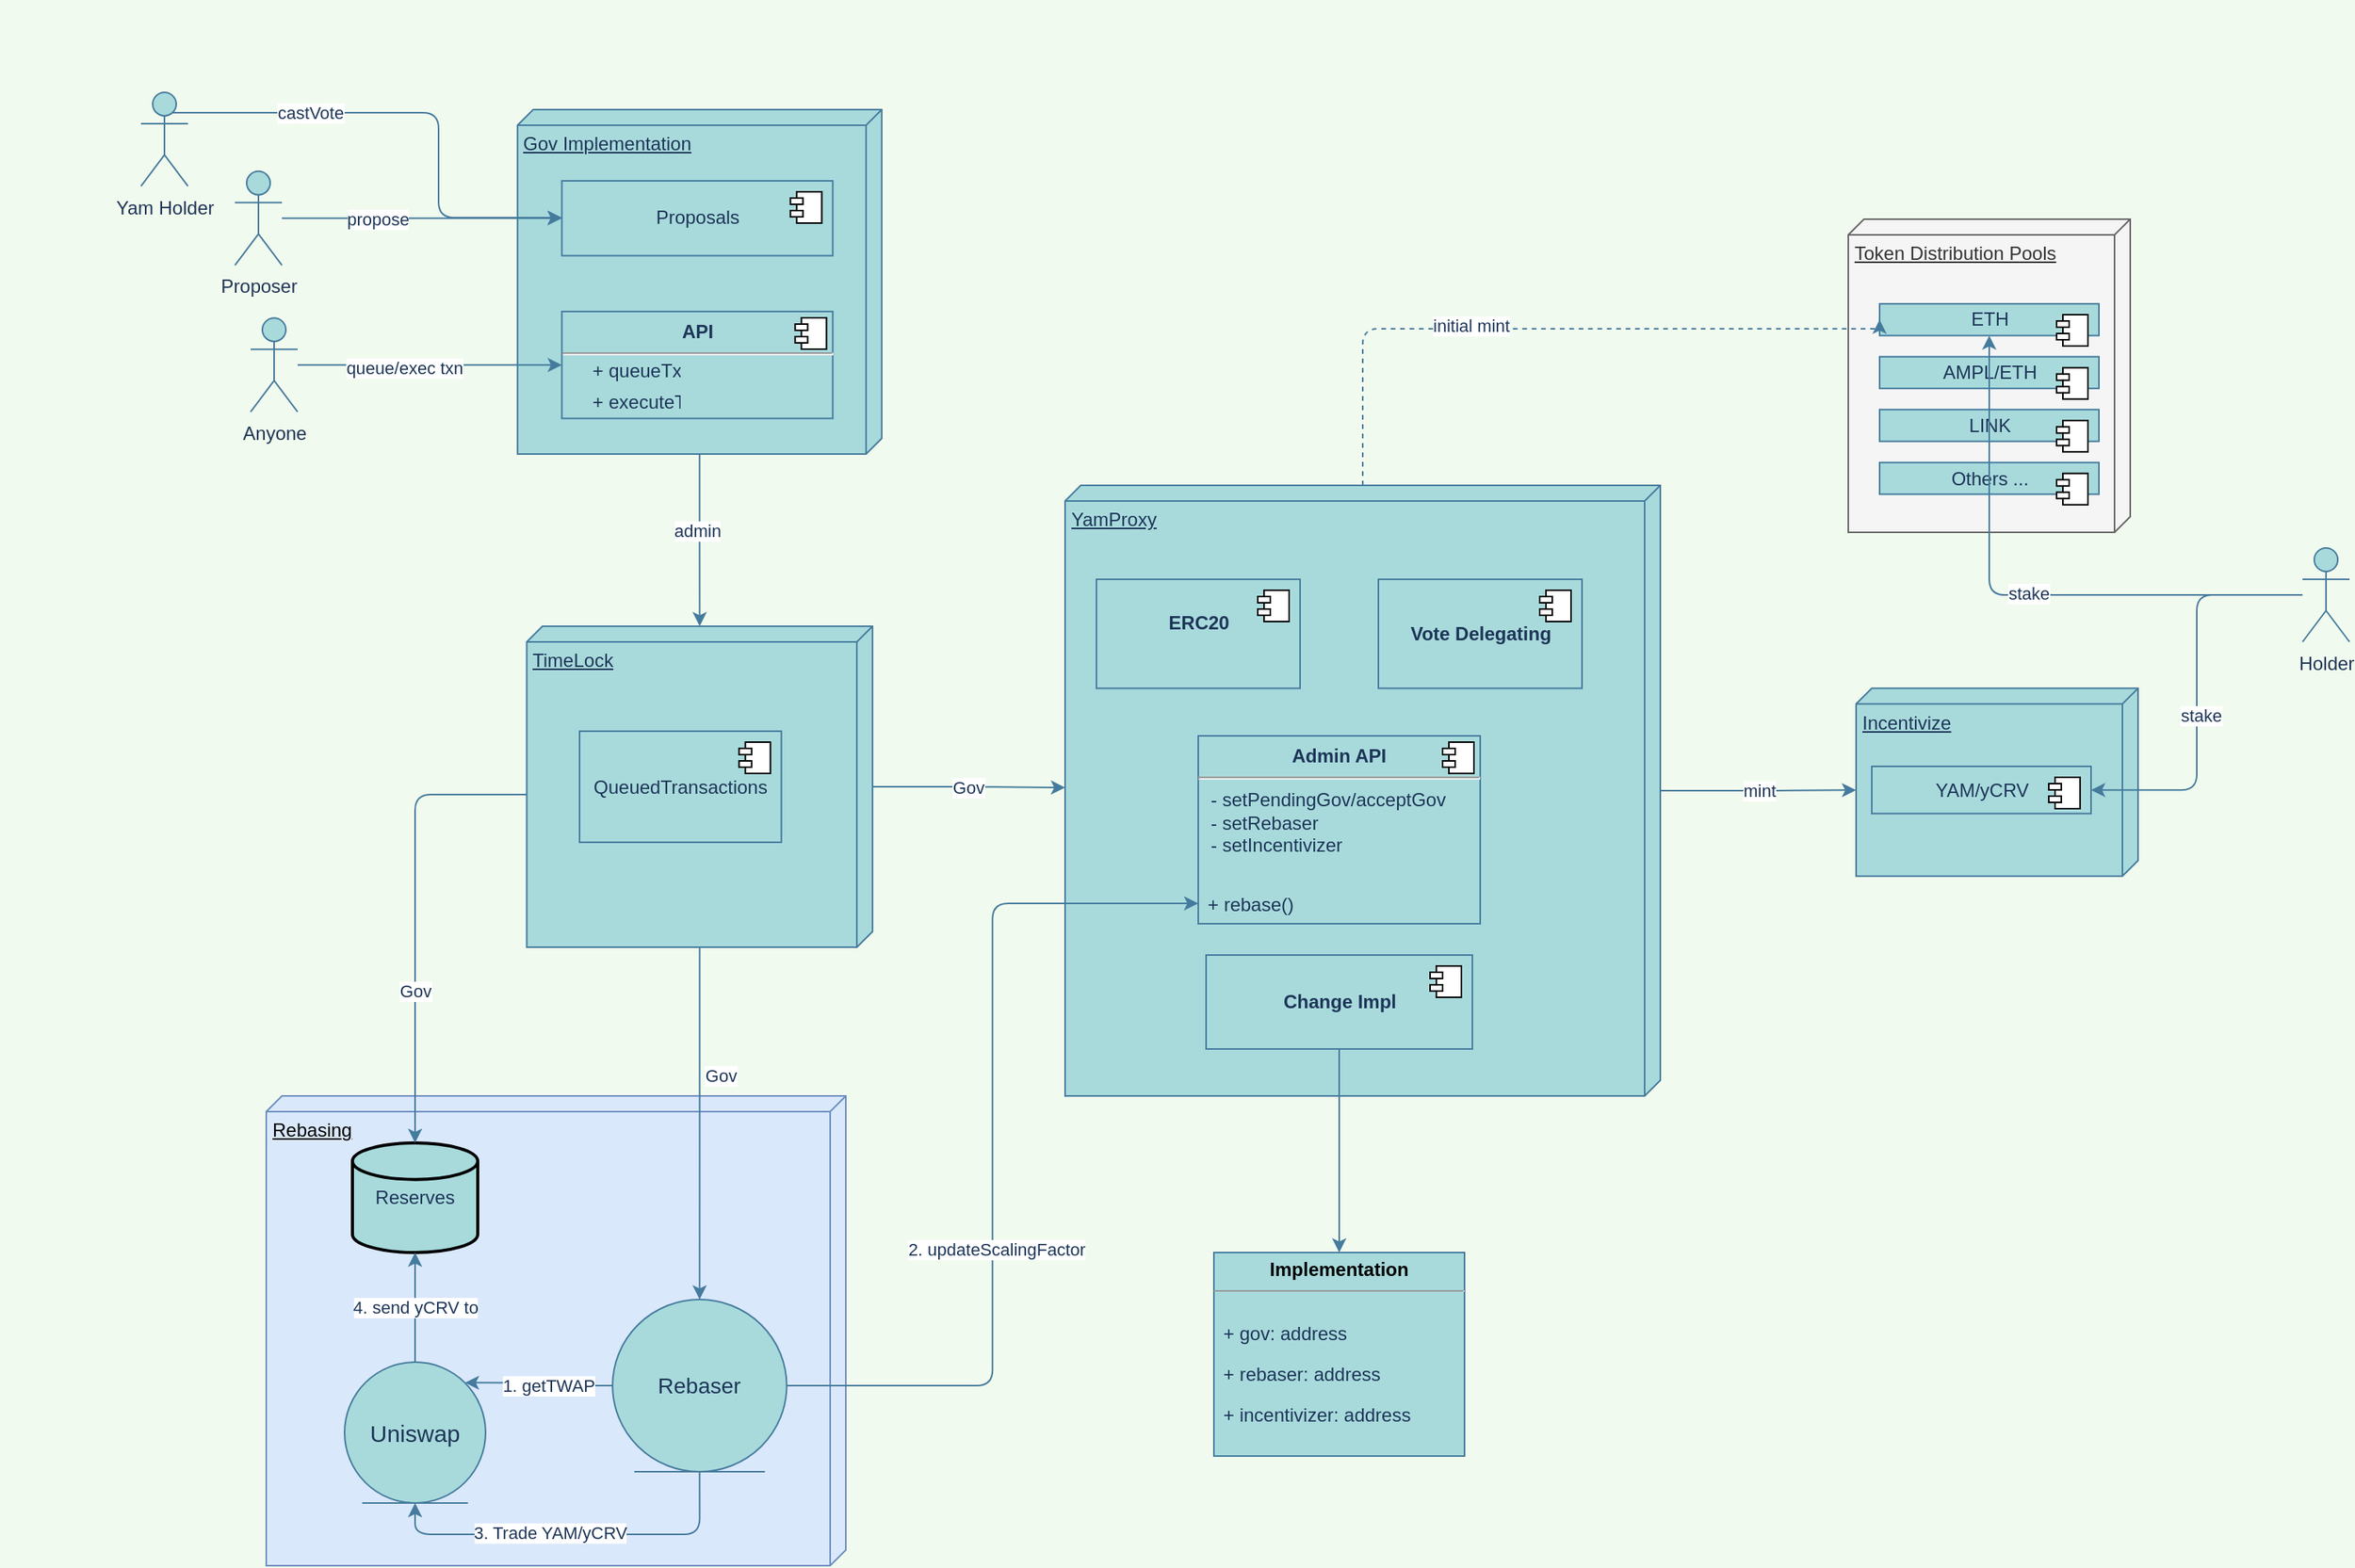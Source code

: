 <mxfile compressed="false" version="13.6.2" type="device">
  <diagram name="Page-1" id="5f0bae14-7c28-e335-631c-24af17079c00">
    <mxGraphModel dx="3023" dy="1114" grid="1" gridSize="10" guides="1" tooltips="1" connect="1" arrows="1" fold="1" page="1" pageScale="1" pageWidth="1100" pageHeight="850" background="#F1FAEE" math="0" shadow="0">
      <root>
        <mxCell id="0" />
        <mxCell id="1" parent="0" />
        <mxCell id="P2i-HHUua_utwsOdTMRU-45" value="" style="group" parent="1" vertex="1" connectable="0">
          <mxGeometry x="-370" y="1000" width="280" height="205" as="geometry" />
        </mxCell>
        <mxCell id="P2i-HHUua_utwsOdTMRU-42" value="TimeLock" style="verticalAlign=top;align=left;spacingTop=8;spacingLeft=2;spacingRight=12;shape=cube;size=10;direction=south;fontStyle=4;html=1;rounded=0;sketch=0;strokeColor=#457B9D;fillColor=#A8DADC;fontColor=#1D3557;" parent="P2i-HHUua_utwsOdTMRU-45" vertex="1">
          <mxGeometry x="-3.72" width="220.769" height="205" as="geometry" />
        </mxCell>
        <mxCell id="P2i-HHUua_utwsOdTMRU-43" value="QueuedTransactions" style="html=1;dropTarget=0;rounded=0;sketch=0;strokeColor=#457B9D;fillColor=#A8DADC;fontColor=#1D3557;" parent="P2i-HHUua_utwsOdTMRU-45" vertex="1">
          <mxGeometry x="30" y="67.02" width="128.84" height="70.96" as="geometry" />
        </mxCell>
        <mxCell id="P2i-HHUua_utwsOdTMRU-44" value="" style="shape=component;jettyWidth=8;jettyHeight=4;" parent="P2i-HHUua_utwsOdTMRU-43" vertex="1">
          <mxGeometry x="1" width="20" height="20" relative="1" as="geometry">
            <mxPoint x="-27" y="7" as="offset" />
          </mxGeometry>
        </mxCell>
        <mxCell id="P2i-HHUua_utwsOdTMRU-46" style="edgeStyle=orthogonalEdgeStyle;curved=0;rounded=1;sketch=0;orthogonalLoop=1;jettySize=auto;html=1;strokeColor=#457B9D;fillColor=#A8DADC;fontColor=#1D3557;entryX=0.495;entryY=1;entryDx=0;entryDy=0;entryPerimeter=0;" parent="1" source="P2i-HHUua_utwsOdTMRU-42" target="P2i-HHUua_utwsOdTMRU-7" edge="1">
          <mxGeometry relative="1" as="geometry" />
        </mxCell>
        <mxCell id="P2i-HHUua_utwsOdTMRU-48" value="Gov" style="edgeLabel;html=1;align=center;verticalAlign=middle;resizable=0;points=[];fontColor=#1D3557;" parent="P2i-HHUua_utwsOdTMRU-46" vertex="1" connectable="0">
          <mxGeometry x="-0.014" relative="1" as="geometry">
            <mxPoint as="offset" />
          </mxGeometry>
        </mxCell>
        <mxCell id="P2i-HHUua_utwsOdTMRU-47" value="" style="group" parent="1" vertex="1" connectable="0">
          <mxGeometry x="-30" y="910" width="685" height="395" as="geometry" />
        </mxCell>
        <mxCell id="P2i-HHUua_utwsOdTMRU-27" value="" style="group" parent="P2i-HHUua_utwsOdTMRU-47" vertex="1" connectable="0">
          <mxGeometry width="380" height="390" as="geometry" />
        </mxCell>
        <mxCell id="P2i-HHUua_utwsOdTMRU-7" value="YamProxy&lt;br&gt;" style="verticalAlign=top;align=left;spacingTop=8;spacingLeft=2;spacingRight=12;shape=cube;size=10;direction=south;fontStyle=4;html=1;rounded=0;sketch=0;strokeColor=#457B9D;fillColor=#A8DADC;fontColor=#1D3557;" parent="P2i-HHUua_utwsOdTMRU-27" vertex="1">
          <mxGeometry width="380" height="390" as="geometry" />
        </mxCell>
        <mxCell id="P2i-HHUua_utwsOdTMRU-16" value="&lt;b&gt;ERC20&lt;br&gt;&lt;br&gt;&lt;/b&gt;" style="html=1;dropTarget=0;rounded=0;sketch=0;strokeColor=#457B9D;fillColor=#A8DADC;fontColor=#1D3557;" parent="P2i-HHUua_utwsOdTMRU-27" vertex="1">
          <mxGeometry x="20" y="60" width="130" height="69.643" as="geometry" />
        </mxCell>
        <mxCell id="P2i-HHUua_utwsOdTMRU-17" value="" style="shape=component;jettyWidth=8;jettyHeight=4;" parent="P2i-HHUua_utwsOdTMRU-16" vertex="1">
          <mxGeometry x="1" width="20" height="20" relative="1" as="geometry">
            <mxPoint x="-27" y="7" as="offset" />
          </mxGeometry>
        </mxCell>
        <mxCell id="P2i-HHUua_utwsOdTMRU-19" value="&lt;b&gt;Vote Delegating&lt;br&gt;&lt;/b&gt;" style="html=1;dropTarget=0;rounded=0;sketch=0;strokeColor=#457B9D;fillColor=#A8DADC;fontColor=#1D3557;" parent="P2i-HHUua_utwsOdTMRU-27" vertex="1">
          <mxGeometry x="200" y="60" width="130" height="69.643" as="geometry" />
        </mxCell>
        <mxCell id="P2i-HHUua_utwsOdTMRU-20" value="" style="shape=component;jettyWidth=8;jettyHeight=4;" parent="P2i-HHUua_utwsOdTMRU-19" vertex="1">
          <mxGeometry x="1" width="20" height="20" relative="1" as="geometry">
            <mxPoint x="-27" y="7" as="offset" />
          </mxGeometry>
        </mxCell>
        <mxCell id="P2i-HHUua_utwsOdTMRU-28" value="&lt;b&gt;Change Impl&lt;/b&gt;" style="html=1;dropTarget=0;rounded=0;sketch=0;strokeColor=#457B9D;fillColor=#A8DADC;fontColor=#1D3557;" parent="P2i-HHUua_utwsOdTMRU-27" vertex="1">
          <mxGeometry x="90" y="300" width="170" height="60" as="geometry" />
        </mxCell>
        <mxCell id="P2i-HHUua_utwsOdTMRU-29" value="" style="shape=component;jettyWidth=8;jettyHeight=4;" parent="P2i-HHUua_utwsOdTMRU-28" vertex="1">
          <mxGeometry x="1" width="20" height="20" relative="1" as="geometry">
            <mxPoint x="-27" y="7" as="offset" />
          </mxGeometry>
        </mxCell>
        <mxCell id="P2i-HHUua_utwsOdTMRU-79" value="" style="group" parent="P2i-HHUua_utwsOdTMRU-27" vertex="1" connectable="0">
          <mxGeometry x="85" y="160" width="180" height="120" as="geometry" />
        </mxCell>
        <mxCell id="P2i-HHUua_utwsOdTMRU-24" value="&lt;p style=&quot;margin: 0px ; margin-top: 6px ; text-align: center&quot;&gt;&lt;b&gt;Admin API&lt;/b&gt;&lt;/p&gt;&lt;hr&gt;&lt;p style=&quot;margin: 0px ; margin-left: 8px&quot;&gt;- setPendingGov/acceptGov&lt;/p&gt;&lt;p style=&quot;margin: 0px ; margin-left: 8px&quot;&gt;- setRebaser&lt;/p&gt;&lt;p style=&quot;margin: 0px ; margin-left: 8px&quot;&gt;- setIncentivizer&lt;/p&gt;&lt;p style=&quot;margin: 0px ; margin-left: 8px&quot;&gt;&lt;br&gt;&lt;/p&gt;" style="align=left;overflow=fill;html=1;dropTarget=0;rounded=0;sketch=0;strokeColor=#457B9D;fillColor=#A8DADC;fontColor=#1D3557;" parent="P2i-HHUua_utwsOdTMRU-79" vertex="1">
          <mxGeometry width="180" height="120" as="geometry" />
        </mxCell>
        <mxCell id="P2i-HHUua_utwsOdTMRU-25" value="" style="shape=component;jettyWidth=8;jettyHeight=4;" parent="P2i-HHUua_utwsOdTMRU-24" vertex="1">
          <mxGeometry x="1" width="20" height="20" relative="1" as="geometry">
            <mxPoint x="-24" y="4" as="offset" />
          </mxGeometry>
        </mxCell>
        <mxCell id="P2i-HHUua_utwsOdTMRU-78" value="+ rebase()" style="text;strokeColor=none;fillColor=none;align=left;verticalAlign=top;spacingLeft=4;spacingRight=4;overflow=hidden;rotatable=0;points=[[0,0.5],[1,0.5]];portConstraint=eastwest;rounded=0;sketch=0;fontColor=#1D3557;" parent="P2i-HHUua_utwsOdTMRU-79" vertex="1">
          <mxGeometry y="94" width="100" height="26" as="geometry" />
        </mxCell>
        <mxCell id="P2i-HHUua_utwsOdTMRU-40" style="edgeStyle=orthogonalEdgeStyle;curved=0;rounded=1;sketch=0;orthogonalLoop=1;jettySize=auto;html=1;strokeColor=#457B9D;fillColor=#A8DADC;fontColor=#1D3557;" parent="P2i-HHUua_utwsOdTMRU-47" source="P2i-HHUua_utwsOdTMRU-28" target="P2i-HHUua_utwsOdTMRU-34" edge="1">
          <mxGeometry relative="1" as="geometry" />
        </mxCell>
        <mxCell id="P2i-HHUua_utwsOdTMRU-39" value="" style="group" parent="P2i-HHUua_utwsOdTMRU-47" vertex="1" connectable="0">
          <mxGeometry x="95" y="490" width="160" height="130" as="geometry" />
        </mxCell>
        <mxCell id="P2i-HHUua_utwsOdTMRU-34" value="&lt;p style=&quot;margin: 0px ; margin-top: 4px ; text-align: center&quot;&gt;&lt;b&gt;Implementation&lt;/b&gt;&lt;/p&gt;&lt;hr size=&quot;1&quot;&gt;&lt;p style=&quot;margin: 0px ; margin-left: 4px&quot;&gt;&lt;br&gt;&lt;/p&gt;" style="verticalAlign=top;align=left;overflow=fill;fontSize=12;fontFamily=Helvetica;html=1;rounded=0;sketch=0;strokeColor=#457B9D;fillColor=#A8DADC;" parent="P2i-HHUua_utwsOdTMRU-39" vertex="1">
          <mxGeometry width="160" height="130" as="geometry" />
        </mxCell>
        <mxCell id="P2i-HHUua_utwsOdTMRU-36" value="+ incentivizer: address" style="text;strokeColor=none;fillColor=none;align=left;verticalAlign=top;spacingLeft=4;spacingRight=4;overflow=hidden;rotatable=0;points=[[0,0.5],[1,0.5]];portConstraint=eastwest;rounded=0;sketch=0;fontColor=#1D3557;" parent="P2i-HHUua_utwsOdTMRU-39" vertex="1">
          <mxGeometry y="90" width="160" height="26" as="geometry" />
        </mxCell>
        <mxCell id="P2i-HHUua_utwsOdTMRU-37" value="+ rebaser: address" style="text;strokeColor=none;fillColor=none;align=left;verticalAlign=top;spacingLeft=4;spacingRight=4;overflow=hidden;rotatable=0;points=[[0,0.5],[1,0.5]];portConstraint=eastwest;rounded=0;sketch=0;fontColor=#1D3557;" parent="P2i-HHUua_utwsOdTMRU-39" vertex="1">
          <mxGeometry y="64" width="160" height="26" as="geometry" />
        </mxCell>
        <mxCell id="P2i-HHUua_utwsOdTMRU-38" value="+ gov: address" style="text;strokeColor=none;fillColor=none;align=left;verticalAlign=top;spacingLeft=4;spacingRight=4;overflow=hidden;rotatable=0;points=[[0,0.5],[1,0.5]];portConstraint=eastwest;rounded=0;sketch=0;fontColor=#1D3557;" parent="P2i-HHUua_utwsOdTMRU-39" vertex="1">
          <mxGeometry y="38" width="160" height="26" as="geometry" />
        </mxCell>
        <mxCell id="P2i-HHUua_utwsOdTMRU-121" value="" style="group" parent="P2i-HHUua_utwsOdTMRU-47" vertex="1" connectable="0">
          <mxGeometry x="505" y="129.64" width="180" height="120" as="geometry" />
        </mxCell>
        <mxCell id="P2i-HHUua_utwsOdTMRU-115" value="" style="group" parent="P2i-HHUua_utwsOdTMRU-121" vertex="1" connectable="0">
          <mxGeometry width="180" height="120" as="geometry" />
        </mxCell>
        <mxCell id="P2i-HHUua_utwsOdTMRU-112" value="Incentivize&lt;br&gt;&lt;br&gt;" style="verticalAlign=top;align=left;spacingTop=8;spacingLeft=2;spacingRight=12;shape=cube;size=10;direction=south;fontStyle=4;html=1;rounded=0;sketch=0;strokeColor=#457B9D;fillColor=#A8DADC;fontColor=#1D3557;" parent="P2i-HHUua_utwsOdTMRU-115" vertex="1">
          <mxGeometry width="180" height="120" as="geometry" />
        </mxCell>
        <mxCell id="P2i-HHUua_utwsOdTMRU-113" value="YAM/yCRV" style="html=1;dropTarget=0;rounded=0;sketch=0;strokeColor=#457B9D;fillColor=#A8DADC;fontColor=#1D3557;" parent="P2i-HHUua_utwsOdTMRU-115" vertex="1">
          <mxGeometry x="10" y="49.87" width="140" height="30.13" as="geometry" />
        </mxCell>
        <mxCell id="P2i-HHUua_utwsOdTMRU-114" value="" style="shape=component;jettyWidth=8;jettyHeight=4;" parent="P2i-HHUua_utwsOdTMRU-113" vertex="1">
          <mxGeometry x="1" width="20" height="20" relative="1" as="geometry">
            <mxPoint x="-27" y="7" as="offset" />
          </mxGeometry>
        </mxCell>
        <mxCell id="P2i-HHUua_utwsOdTMRU-118" value="mint" style="edgeStyle=orthogonalEdgeStyle;curved=0;rounded=1;sketch=0;orthogonalLoop=1;jettySize=auto;html=1;strokeColor=#457B9D;fillColor=#A8DADC;fontColor=#1D3557;entryX=0;entryY=0;entryDx=65;entryDy=180;entryPerimeter=0;" parent="P2i-HHUua_utwsOdTMRU-47" source="P2i-HHUua_utwsOdTMRU-7" target="P2i-HHUua_utwsOdTMRU-112" edge="1">
          <mxGeometry relative="1" as="geometry" />
        </mxCell>
        <mxCell id="P2i-HHUua_utwsOdTMRU-73" value="" style="group" parent="1" vertex="1" connectable="0">
          <mxGeometry x="-710" y="600" width="700" height="290" as="geometry" />
        </mxCell>
        <mxCell id="P2i-HHUua_utwsOdTMRU-53" value="Proposer" style="shape=umlActor;verticalLabelPosition=bottom;verticalAlign=top;html=1;rounded=0;sketch=0;strokeColor=#457B9D;fillColor=#A8DADC;fontColor=#1D3557;" parent="P2i-HHUua_utwsOdTMRU-73" vertex="1">
          <mxGeometry x="150" y="109.41" width="30" height="60" as="geometry" />
        </mxCell>
        <mxCell id="P2i-HHUua_utwsOdTMRU-61" value="Anyone" style="shape=umlActor;verticalLabelPosition=bottom;verticalAlign=top;html=1;rounded=0;sketch=0;strokeColor=#457B9D;fillColor=#A8DADC;fontColor=#1D3557;" parent="P2i-HHUua_utwsOdTMRU-73" vertex="1">
          <mxGeometry x="160" y="203.11" width="30" height="60" as="geometry" />
        </mxCell>
        <mxCell id="P2i-HHUua_utwsOdTMRU-49" value="" style="group" parent="P2i-HHUua_utwsOdTMRU-73" vertex="1" connectable="0">
          <mxGeometry x="331.66" y="70" width="230" height="220" as="geometry" />
        </mxCell>
        <mxCell id="P2i-HHUua_utwsOdTMRU-50" value="Gov Implementation" style="verticalAlign=top;align=left;spacingTop=8;spacingLeft=2;spacingRight=12;shape=cube;size=10;direction=south;fontStyle=4;html=1;rounded=0;sketch=0;strokeColor=#457B9D;fillColor=#A8DADC;fontColor=#1D3557;" parent="P2i-HHUua_utwsOdTMRU-49" vertex="1">
          <mxGeometry x="-1.256" width="232.516" height="220" as="geometry" />
        </mxCell>
        <mxCell id="P2i-HHUua_utwsOdTMRU-51" value="Proposals" style="html=1;dropTarget=0;rounded=0;sketch=0;strokeColor=#457B9D;fillColor=#A8DADC;fontColor=#1D3557;" parent="P2i-HHUua_utwsOdTMRU-49" vertex="1">
          <mxGeometry x="27.05" y="45.52" width="172.95" height="47.78" as="geometry" />
        </mxCell>
        <mxCell id="P2i-HHUua_utwsOdTMRU-52" value="" style="shape=component;jettyWidth=8;jettyHeight=4;" parent="P2i-HHUua_utwsOdTMRU-51" vertex="1">
          <mxGeometry x="1" width="20" height="20" relative="1" as="geometry">
            <mxPoint x="-27" y="7" as="offset" />
          </mxGeometry>
        </mxCell>
        <mxCell id="P2i-HHUua_utwsOdTMRU-66" value="&lt;p style=&quot;margin: 0px ; margin-top: 6px ; text-align: center&quot;&gt;&lt;b&gt;API&lt;/b&gt;&lt;/p&gt;&lt;hr&gt;&lt;p style=&quot;margin: 0px ; margin-left: 8px&quot;&gt;&lt;br&gt;&lt;/p&gt;" style="align=left;overflow=fill;html=1;dropTarget=0;rounded=0;sketch=0;strokeColor=#457B9D;fillColor=#A8DADC;fontColor=#1D3557;" parent="P2i-HHUua_utwsOdTMRU-49" vertex="1">
          <mxGeometry x="27.05" y="128.97" width="172.95" height="68.28" as="geometry" />
        </mxCell>
        <mxCell id="P2i-HHUua_utwsOdTMRU-67" value="" style="shape=component;jettyWidth=8;jettyHeight=4;" parent="P2i-HHUua_utwsOdTMRU-66" vertex="1">
          <mxGeometry x="1" width="20" height="20" relative="1" as="geometry">
            <mxPoint x="-24" y="4" as="offset" />
          </mxGeometry>
        </mxCell>
        <mxCell id="P2i-HHUua_utwsOdTMRU-68" value="+ queueTxn" style="text;strokeColor=none;fillColor=none;align=left;verticalAlign=top;spacingLeft=4;spacingRight=4;overflow=hidden;rotatable=0;points=[[0,0.5],[1,0.5]];portConstraint=eastwest;rounded=0;sketch=0;fontColor=#1D3557;" parent="P2i-HHUua_utwsOdTMRU-49" vertex="1">
          <mxGeometry x="40.588" y="153.241" width="67.647" height="19.724" as="geometry" />
        </mxCell>
        <mxCell id="P2i-HHUua_utwsOdTMRU-69" value="+ executeTxn" style="text;strokeColor=none;fillColor=none;align=left;verticalAlign=top;spacingLeft=4;spacingRight=4;overflow=hidden;rotatable=0;points=[[0,0.5],[1,0.5]];portConstraint=eastwest;rounded=0;sketch=0;fontColor=#1D3557;" parent="P2i-HHUua_utwsOdTMRU-49" vertex="1">
          <mxGeometry x="40.588" y="172.966" width="67.647" height="19.724" as="geometry" />
        </mxCell>
        <mxCell id="P2i-HHUua_utwsOdTMRU-54" style="edgeStyle=orthogonalEdgeStyle;curved=0;rounded=1;sketch=0;orthogonalLoop=1;jettySize=auto;html=1;entryX=0;entryY=0.5;entryDx=0;entryDy=0;strokeColor=#457B9D;fillColor=#A8DADC;fontColor=#1D3557;" parent="P2i-HHUua_utwsOdTMRU-73" source="P2i-HHUua_utwsOdTMRU-53" target="P2i-HHUua_utwsOdTMRU-51" edge="1">
          <mxGeometry relative="1" as="geometry" />
        </mxCell>
        <mxCell id="P2i-HHUua_utwsOdTMRU-55" value="propose" style="edgeLabel;html=1;align=center;verticalAlign=middle;resizable=0;points=[];fontColor=#1D3557;" parent="P2i-HHUua_utwsOdTMRU-54" vertex="1" connectable="0">
          <mxGeometry x="0.004" y="-1" relative="1" as="geometry">
            <mxPoint x="-28.57" y="-1" as="offset" />
          </mxGeometry>
        </mxCell>
        <mxCell id="P2i-HHUua_utwsOdTMRU-62" style="edgeStyle=orthogonalEdgeStyle;curved=0;rounded=1;sketch=0;orthogonalLoop=1;jettySize=auto;html=1;strokeColor=#457B9D;fillColor=#A8DADC;fontColor=#1D3557;" parent="P2i-HHUua_utwsOdTMRU-73" source="P2i-HHUua_utwsOdTMRU-61" target="P2i-HHUua_utwsOdTMRU-66" edge="1">
          <mxGeometry relative="1" as="geometry">
            <mxPoint x="80" y="240" as="targetPoint" />
          </mxGeometry>
        </mxCell>
        <mxCell id="P2i-HHUua_utwsOdTMRU-70" value="queue/exec txn" style="edgeLabel;html=1;align=center;verticalAlign=middle;resizable=0;points=[];fontColor=#1D3557;" parent="P2i-HHUua_utwsOdTMRU-62" vertex="1" connectable="0">
          <mxGeometry x="-0.197" y="-2" relative="1" as="geometry">
            <mxPoint as="offset" />
          </mxGeometry>
        </mxCell>
        <mxCell id="P2i-HHUua_utwsOdTMRU-57" style="edgeStyle=orthogonalEdgeStyle;curved=0;rounded=1;sketch=0;orthogonalLoop=1;jettySize=auto;html=1;strokeColor=#457B9D;fillColor=#A8DADC;fontColor=#1D3557;exitX=0.367;exitY=0.217;exitDx=0;exitDy=0;exitPerimeter=0;" parent="P2i-HHUua_utwsOdTMRU-73" source="P2i-HHUua_utwsOdTMRU-56" target="P2i-HHUua_utwsOdTMRU-51" edge="1">
          <mxGeometry relative="1" as="geometry">
            <mxPoint x="830" y="110" as="sourcePoint" />
            <Array as="points">
              <mxPoint x="280" y="72" />
              <mxPoint x="280" y="139" />
            </Array>
          </mxGeometry>
        </mxCell>
        <mxCell id="P2i-HHUua_utwsOdTMRU-123" value="castVote" style="edgeLabel;html=1;align=center;verticalAlign=middle;resizable=0;points=[];fontColor=#1D3557;" parent="P2i-HHUua_utwsOdTMRU-57" vertex="1" connectable="0">
          <mxGeometry x="-0.413" relative="1" as="geometry">
            <mxPoint x="1" as="offset" />
          </mxGeometry>
        </mxCell>
        <mxCell id="P2i-HHUua_utwsOdTMRU-56" value="Yam Holder" style="shape=umlActor;verticalLabelPosition=bottom;verticalAlign=top;html=1;rounded=0;sketch=0;strokeColor=#457B9D;fillColor=#A8DADC;fontColor=#1D3557;" parent="P2i-HHUua_utwsOdTMRU-73" vertex="1">
          <mxGeometry x="90" y="58.97" width="30" height="60" as="geometry" />
        </mxCell>
        <mxCell id="P2i-HHUua_utwsOdTMRU-94" value="" style="group" parent="1" vertex="1" connectable="0">
          <mxGeometry x="-540" y="1300" width="370" height="300" as="geometry" />
        </mxCell>
        <mxCell id="P2i-HHUua_utwsOdTMRU-93" value="Rebasing" style="verticalAlign=top;align=left;spacingTop=8;spacingLeft=2;spacingRight=12;shape=cube;size=10;direction=south;fontStyle=4;html=1;rounded=0;sketch=0;fillColor=#dae8fc;strokeColor=#6c8ebf;" parent="P2i-HHUua_utwsOdTMRU-94" vertex="1">
          <mxGeometry width="370" height="300" as="geometry" />
        </mxCell>
        <mxCell id="P2i-HHUua_utwsOdTMRU-81" value="&lt;font style=&quot;font-size: 15px&quot;&gt;Uniswap&lt;/font&gt;" style="ellipse;shape=umlEntity;whiteSpace=wrap;html=1;rounded=0;sketch=0;strokeColor=#457B9D;fillColor=#A8DADC;fontColor=#1D3557;" parent="P2i-HHUua_utwsOdTMRU-94" vertex="1">
          <mxGeometry x="50" y="170" width="90" height="90" as="geometry" />
        </mxCell>
        <mxCell id="P2i-HHUua_utwsOdTMRU-87" value="&lt;font style=&quot;font-size: 14px&quot;&gt;Rebaser&lt;/font&gt;" style="ellipse;shape=umlEntity;whiteSpace=wrap;html=1;rounded=0;sketch=0;strokeColor=#457B9D;fillColor=#A8DADC;fontColor=#1D3557;" parent="P2i-HHUua_utwsOdTMRU-94" vertex="1">
          <mxGeometry x="221.08" y="130" width="111.16" height="110" as="geometry" />
        </mxCell>
        <mxCell id="P2i-HHUua_utwsOdTMRU-82" style="edgeStyle=orthogonalEdgeStyle;curved=0;rounded=1;sketch=0;orthogonalLoop=1;jettySize=auto;html=1;entryX=1;entryY=0;entryDx=0;entryDy=0;strokeColor=#457B9D;fillColor=#A8DADC;fontColor=#1D3557;exitX=0;exitY=0.5;exitDx=0;exitDy=0;" parent="P2i-HHUua_utwsOdTMRU-94" source="P2i-HHUua_utwsOdTMRU-87" target="P2i-HHUua_utwsOdTMRU-81" edge="1">
          <mxGeometry relative="1" as="geometry">
            <mxPoint x="270" y="200" as="sourcePoint" />
          </mxGeometry>
        </mxCell>
        <mxCell id="P2i-HHUua_utwsOdTMRU-83" value="1. getTWAP" style="edgeLabel;html=1;align=center;verticalAlign=middle;resizable=0;points=[];fontColor=#1D3557;" parent="P2i-HHUua_utwsOdTMRU-82" vertex="1" connectable="0">
          <mxGeometry x="0.173" y="2" relative="1" as="geometry">
            <mxPoint x="13.12" y="-0.19" as="offset" />
          </mxGeometry>
        </mxCell>
        <mxCell id="P2i-HHUua_utwsOdTMRU-85" style="edgeStyle=orthogonalEdgeStyle;curved=0;rounded=1;sketch=0;orthogonalLoop=1;jettySize=auto;html=1;exitX=0.5;exitY=1;exitDx=0;exitDy=0;entryX=0.5;entryY=1;entryDx=0;entryDy=0;strokeColor=#457B9D;fillColor=#A8DADC;fontColor=#1D3557;" parent="P2i-HHUua_utwsOdTMRU-94" source="P2i-HHUua_utwsOdTMRU-87" target="P2i-HHUua_utwsOdTMRU-81" edge="1">
          <mxGeometry relative="1" as="geometry">
            <mxPoint x="345" y="260" as="sourcePoint" />
          </mxGeometry>
        </mxCell>
        <mxCell id="P2i-HHUua_utwsOdTMRU-86" value="3. Trade YAM/yCRV" style="edgeLabel;html=1;align=center;verticalAlign=middle;resizable=0;points=[];fontColor=#1D3557;" parent="P2i-HHUua_utwsOdTMRU-85" vertex="1" connectable="0">
          <mxGeometry x="0.121" y="-1" relative="1" as="geometry">
            <mxPoint as="offset" />
          </mxGeometry>
        </mxCell>
        <mxCell id="P2i-HHUua_utwsOdTMRU-90" value="Reserves" style="strokeWidth=2;html=1;shape=mxgraph.flowchart.database;whiteSpace=wrap;rounded=0;sketch=0;fillColor=#A8DADC;fontColor=#1D3557;" parent="P2i-HHUua_utwsOdTMRU-94" vertex="1">
          <mxGeometry x="55" y="30" width="80" height="70" as="geometry" />
        </mxCell>
        <mxCell id="P2i-HHUua_utwsOdTMRU-91" value="4. send yCRV to" style="edgeStyle=orthogonalEdgeStyle;curved=0;rounded=1;sketch=0;orthogonalLoop=1;jettySize=auto;html=1;entryX=0.5;entryY=1;entryDx=0;entryDy=0;entryPerimeter=0;strokeColor=#457B9D;fillColor=#A8DADC;fontColor=#1D3557;" parent="P2i-HHUua_utwsOdTMRU-94" source="P2i-HHUua_utwsOdTMRU-81" target="P2i-HHUua_utwsOdTMRU-90" edge="1">
          <mxGeometry relative="1" as="geometry" />
        </mxCell>
        <mxCell id="P2i-HHUua_utwsOdTMRU-77" style="edgeStyle=orthogonalEdgeStyle;curved=0;rounded=1;sketch=0;orthogonalLoop=1;jettySize=auto;html=1;strokeColor=#457B9D;fillColor=#A8DADC;fontColor=#1D3557;exitX=1;exitY=0.5;exitDx=0;exitDy=0;" parent="1" source="P2i-HHUua_utwsOdTMRU-87" target="P2i-HHUua_utwsOdTMRU-78" edge="1">
          <mxGeometry relative="1" as="geometry">
            <mxPoint x="-110" y="1495" as="sourcePoint" />
          </mxGeometry>
        </mxCell>
        <mxCell id="P2i-HHUua_utwsOdTMRU-84" value="2. updateScalingFactor" style="edgeLabel;html=1;align=center;verticalAlign=middle;resizable=0;points=[];fontColor=#1D3557;" parent="P2i-HHUua_utwsOdTMRU-77" vertex="1" connectable="0">
          <mxGeometry x="-0.232" y="-1" relative="1" as="geometry">
            <mxPoint x="1" as="offset" />
          </mxGeometry>
        </mxCell>
        <mxCell id="P2i-HHUua_utwsOdTMRU-75" style="edgeStyle=orthogonalEdgeStyle;curved=0;rounded=1;sketch=0;orthogonalLoop=1;jettySize=auto;html=1;entryX=0.5;entryY=0;entryDx=0;entryDy=0;strokeColor=#457B9D;fillColor=#A8DADC;fontColor=#1D3557;" parent="1" source="P2i-HHUua_utwsOdTMRU-42" target="P2i-HHUua_utwsOdTMRU-87" edge="1">
          <mxGeometry relative="1" as="geometry">
            <mxPoint x="-195" y="1440" as="targetPoint" />
          </mxGeometry>
        </mxCell>
        <mxCell id="P2i-HHUua_utwsOdTMRU-76" value="Gov" style="edgeLabel;html=1;align=center;verticalAlign=middle;resizable=0;points=[];fontColor=#1D3557;" parent="P2i-HHUua_utwsOdTMRU-75" vertex="1" connectable="0">
          <mxGeometry x="-0.276" y="13" relative="1" as="geometry">
            <mxPoint as="offset" />
          </mxGeometry>
        </mxCell>
        <mxCell id="P2i-HHUua_utwsOdTMRU-89" style="edgeStyle=orthogonalEdgeStyle;curved=0;rounded=1;sketch=0;orthogonalLoop=1;jettySize=auto;html=1;exitX=0;exitY=0;exitDx=107.5;exitDy=220.769;exitPerimeter=0;strokeColor=#457B9D;fillColor=#A8DADC;fontColor=#1D3557;" parent="1" source="P2i-HHUua_utwsOdTMRU-42" target="P2i-HHUua_utwsOdTMRU-90" edge="1">
          <mxGeometry relative="1" as="geometry">
            <mxPoint x="-590" y="1319" as="targetPoint" />
          </mxGeometry>
        </mxCell>
        <mxCell id="P2i-HHUua_utwsOdTMRU-92" value="Gov" style="edgeLabel;html=1;align=center;verticalAlign=middle;resizable=0;points=[];fontColor=#1D3557;" parent="P2i-HHUua_utwsOdTMRU-89" vertex="1" connectable="0">
          <mxGeometry x="-0.048" y="57" relative="1" as="geometry">
            <mxPoint x="-57" y="57" as="offset" />
          </mxGeometry>
        </mxCell>
        <mxCell id="P2i-HHUua_utwsOdTMRU-107" value="" style="group" parent="1" vertex="1" connectable="0">
          <mxGeometry x="440" y="740" width="250" height="250" as="geometry" />
        </mxCell>
        <mxCell id="P2i-HHUua_utwsOdTMRU-95" value="Token Distribution Pools" style="verticalAlign=top;align=left;spacingTop=8;spacingLeft=2;spacingRight=12;shape=cube;size=10;direction=south;fontStyle=4;html=1;rounded=0;sketch=0;strokeColor=#666666;fillColor=#f5f5f5;fontColor=#333333;" parent="P2i-HHUua_utwsOdTMRU-107" vertex="1">
          <mxGeometry x="30" width="180" height="200" as="geometry" />
        </mxCell>
        <mxCell id="P2i-HHUua_utwsOdTMRU-96" value="ETH" style="html=1;dropTarget=0;rounded=0;sketch=0;strokeColor=#457B9D;fillColor=#A8DADC;fontColor=#1D3557;" parent="P2i-HHUua_utwsOdTMRU-107" vertex="1">
          <mxGeometry x="50" y="54.054" width="140" height="20.27" as="geometry" />
        </mxCell>
        <mxCell id="P2i-HHUua_utwsOdTMRU-97" value="" style="shape=component;jettyWidth=8;jettyHeight=4;" parent="P2i-HHUua_utwsOdTMRU-96" vertex="1">
          <mxGeometry x="1" width="20" height="20" relative="1" as="geometry">
            <mxPoint x="-27" y="7" as="offset" />
          </mxGeometry>
        </mxCell>
        <mxCell id="P2i-HHUua_utwsOdTMRU-98" value="AMPL/ETH" style="html=1;dropTarget=0;rounded=0;sketch=0;strokeColor=#457B9D;fillColor=#A8DADC;fontColor=#1D3557;" parent="P2i-HHUua_utwsOdTMRU-107" vertex="1">
          <mxGeometry x="50" y="87.838" width="140" height="20.27" as="geometry" />
        </mxCell>
        <mxCell id="P2i-HHUua_utwsOdTMRU-99" value="" style="shape=component;jettyWidth=8;jettyHeight=4;" parent="P2i-HHUua_utwsOdTMRU-98" vertex="1">
          <mxGeometry x="1" width="20" height="20" relative="1" as="geometry">
            <mxPoint x="-27" y="7" as="offset" />
          </mxGeometry>
        </mxCell>
        <mxCell id="P2i-HHUua_utwsOdTMRU-101" value="Others ..." style="html=1;dropTarget=0;rounded=0;sketch=0;strokeColor=#457B9D;fillColor=#A8DADC;fontColor=#1D3557;" parent="P2i-HHUua_utwsOdTMRU-107" vertex="1">
          <mxGeometry x="50" y="155.405" width="140" height="20.27" as="geometry" />
        </mxCell>
        <mxCell id="P2i-HHUua_utwsOdTMRU-102" value="" style="shape=component;jettyWidth=8;jettyHeight=4;" parent="P2i-HHUua_utwsOdTMRU-101" vertex="1">
          <mxGeometry x="1" width="20" height="20" relative="1" as="geometry">
            <mxPoint x="-27" y="7" as="offset" />
          </mxGeometry>
        </mxCell>
        <mxCell id="P2i-HHUua_utwsOdTMRU-103" value="LINK" style="html=1;dropTarget=0;rounded=0;sketch=0;strokeColor=#457B9D;fillColor=#A8DADC;fontColor=#1D3557;" parent="P2i-HHUua_utwsOdTMRU-107" vertex="1">
          <mxGeometry x="50" y="121.622" width="140" height="20.27" as="geometry" />
        </mxCell>
        <mxCell id="P2i-HHUua_utwsOdTMRU-104" value="" style="shape=component;jettyWidth=8;jettyHeight=4;" parent="P2i-HHUua_utwsOdTMRU-103" vertex="1">
          <mxGeometry x="1" width="20" height="20" relative="1" as="geometry">
            <mxPoint x="-27" y="7" as="offset" />
          </mxGeometry>
        </mxCell>
        <mxCell id="P2i-HHUua_utwsOdTMRU-109" style="edgeStyle=orthogonalEdgeStyle;curved=0;rounded=1;sketch=0;orthogonalLoop=1;jettySize=auto;html=1;strokeColor=#457B9D;fillColor=#A8DADC;fontColor=#1D3557;" parent="1" source="P2i-HHUua_utwsOdTMRU-108" target="P2i-HHUua_utwsOdTMRU-96" edge="1">
          <mxGeometry relative="1" as="geometry" />
        </mxCell>
        <mxCell id="P2i-HHUua_utwsOdTMRU-110" value="stake" style="edgeLabel;html=1;align=center;verticalAlign=middle;resizable=0;points=[];fontColor=#1D3557;" parent="P2i-HHUua_utwsOdTMRU-109" vertex="1" connectable="0">
          <mxGeometry x="-0.041" y="-1" relative="1" as="geometry">
            <mxPoint as="offset" />
          </mxGeometry>
        </mxCell>
        <mxCell id="P2i-HHUua_utwsOdTMRU-108" value="Holder" style="shape=umlActor;verticalLabelPosition=bottom;verticalAlign=top;html=1;rounded=0;sketch=0;strokeColor=#457B9D;fillColor=#A8DADC;fontColor=#1D3557;" parent="1" vertex="1">
          <mxGeometry x="760" y="950" width="30" height="60" as="geometry" />
        </mxCell>
        <mxCell id="P2i-HHUua_utwsOdTMRU-116" style="edgeStyle=orthogonalEdgeStyle;curved=0;rounded=1;sketch=0;orthogonalLoop=1;jettySize=auto;html=1;entryX=1;entryY=0.5;entryDx=0;entryDy=0;strokeColor=#457B9D;fillColor=#A8DADC;fontColor=#1D3557;" parent="1" source="P2i-HHUua_utwsOdTMRU-108" target="P2i-HHUua_utwsOdTMRU-113" edge="1">
          <mxGeometry relative="1" as="geometry" />
        </mxCell>
        <mxCell id="P2i-HHUua_utwsOdTMRU-117" value="stake" style="edgeLabel;html=1;align=center;verticalAlign=middle;resizable=0;points=[];fontColor=#1D3557;" parent="P2i-HHUua_utwsOdTMRU-116" vertex="1" connectable="0">
          <mxGeometry x="0.114" y="2" relative="1" as="geometry">
            <mxPoint as="offset" />
          </mxGeometry>
        </mxCell>
        <mxCell id="P2i-HHUua_utwsOdTMRU-119" style="edgeStyle=orthogonalEdgeStyle;curved=0;rounded=1;sketch=0;orthogonalLoop=1;jettySize=auto;html=1;entryX=0;entryY=0.5;entryDx=0;entryDy=0;strokeColor=#457B9D;fillColor=#A8DADC;fontColor=#1D3557;dashed=1;" parent="1" source="P2i-HHUua_utwsOdTMRU-7" target="P2i-HHUua_utwsOdTMRU-96" edge="1">
          <mxGeometry relative="1" as="geometry">
            <Array as="points">
              <mxPoint x="160" y="810" />
              <mxPoint x="490" y="810" />
            </Array>
          </mxGeometry>
        </mxCell>
        <mxCell id="P2i-HHUua_utwsOdTMRU-120" value="initial mint" style="edgeLabel;html=1;align=center;verticalAlign=middle;resizable=0;points=[];fontColor=#1D3557;" parent="P2i-HHUua_utwsOdTMRU-119" vertex="1" connectable="0">
          <mxGeometry x="-0.226" y="2" relative="1" as="geometry">
            <mxPoint as="offset" />
          </mxGeometry>
        </mxCell>
        <mxCell id="P2i-HHUua_utwsOdTMRU-124" style="edgeStyle=orthogonalEdgeStyle;curved=0;rounded=1;sketch=0;orthogonalLoop=1;jettySize=auto;html=1;strokeColor=#457B9D;fillColor=#A8DADC;fontColor=#1D3557;" parent="1" source="P2i-HHUua_utwsOdTMRU-50" target="P2i-HHUua_utwsOdTMRU-42" edge="1">
          <mxGeometry relative="1" as="geometry" />
        </mxCell>
        <mxCell id="P2i-HHUua_utwsOdTMRU-125" value="admin" style="edgeLabel;html=1;align=center;verticalAlign=middle;resizable=0;points=[];fontColor=#1D3557;" parent="P2i-HHUua_utwsOdTMRU-124" vertex="1" connectable="0">
          <mxGeometry y="-6" relative="1" as="geometry">
            <mxPoint x="4" y="-6" as="offset" />
          </mxGeometry>
        </mxCell>
      </root>
    </mxGraphModel>
  </diagram>
</mxfile>
